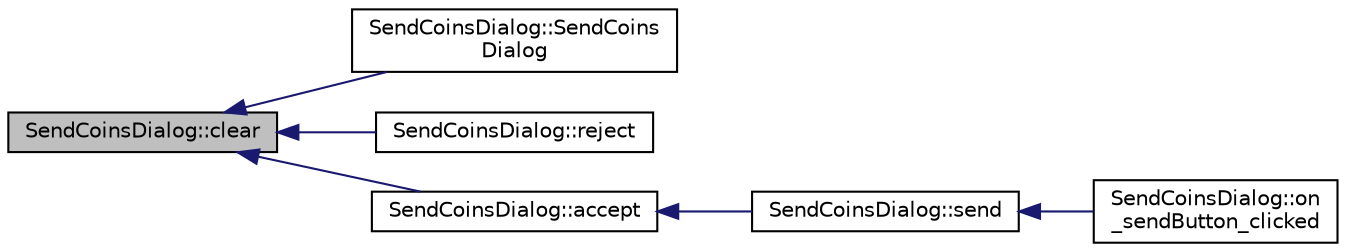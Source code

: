 digraph "SendCoinsDialog::clear"
{
  edge [fontname="Helvetica",fontsize="10",labelfontname="Helvetica",labelfontsize="10"];
  node [fontname="Helvetica",fontsize="10",shape=record];
  rankdir="LR";
  Node318 [label="SendCoinsDialog::clear",height=0.2,width=0.4,color="black", fillcolor="grey75", style="filled", fontcolor="black"];
  Node318 -> Node319 [dir="back",color="midnightblue",fontsize="10",style="solid",fontname="Helvetica"];
  Node319 [label="SendCoinsDialog::SendCoins\lDialog",height=0.2,width=0.4,color="black", fillcolor="white", style="filled",URL="$d6/de6/class_send_coins_dialog.html#a0df5bc29d1df68eda44826651afc595f"];
  Node318 -> Node320 [dir="back",color="midnightblue",fontsize="10",style="solid",fontname="Helvetica"];
  Node320 [label="SendCoinsDialog::reject",height=0.2,width=0.4,color="black", fillcolor="white", style="filled",URL="$d6/de6/class_send_coins_dialog.html#a4879553d77d29f522ac92ac04580f4ad"];
  Node318 -> Node321 [dir="back",color="midnightblue",fontsize="10",style="solid",fontname="Helvetica"];
  Node321 [label="SendCoinsDialog::accept",height=0.2,width=0.4,color="black", fillcolor="white", style="filled",URL="$d6/de6/class_send_coins_dialog.html#af2185c3d29e43d37c30669f0def46060"];
  Node321 -> Node322 [dir="back",color="midnightblue",fontsize="10",style="solid",fontname="Helvetica"];
  Node322 [label="SendCoinsDialog::send",height=0.2,width=0.4,color="black", fillcolor="white", style="filled",URL="$d6/de6/class_send_coins_dialog.html#afd8d436a16ea7dba1276e8fdfdc8b2d3"];
  Node322 -> Node323 [dir="back",color="midnightblue",fontsize="10",style="solid",fontname="Helvetica"];
  Node323 [label="SendCoinsDialog::on\l_sendButton_clicked",height=0.2,width=0.4,color="black", fillcolor="white", style="filled",URL="$d6/de6/class_send_coins_dialog.html#a2cab7cf9ea5040b9e2189297f7d3c764"];
}
